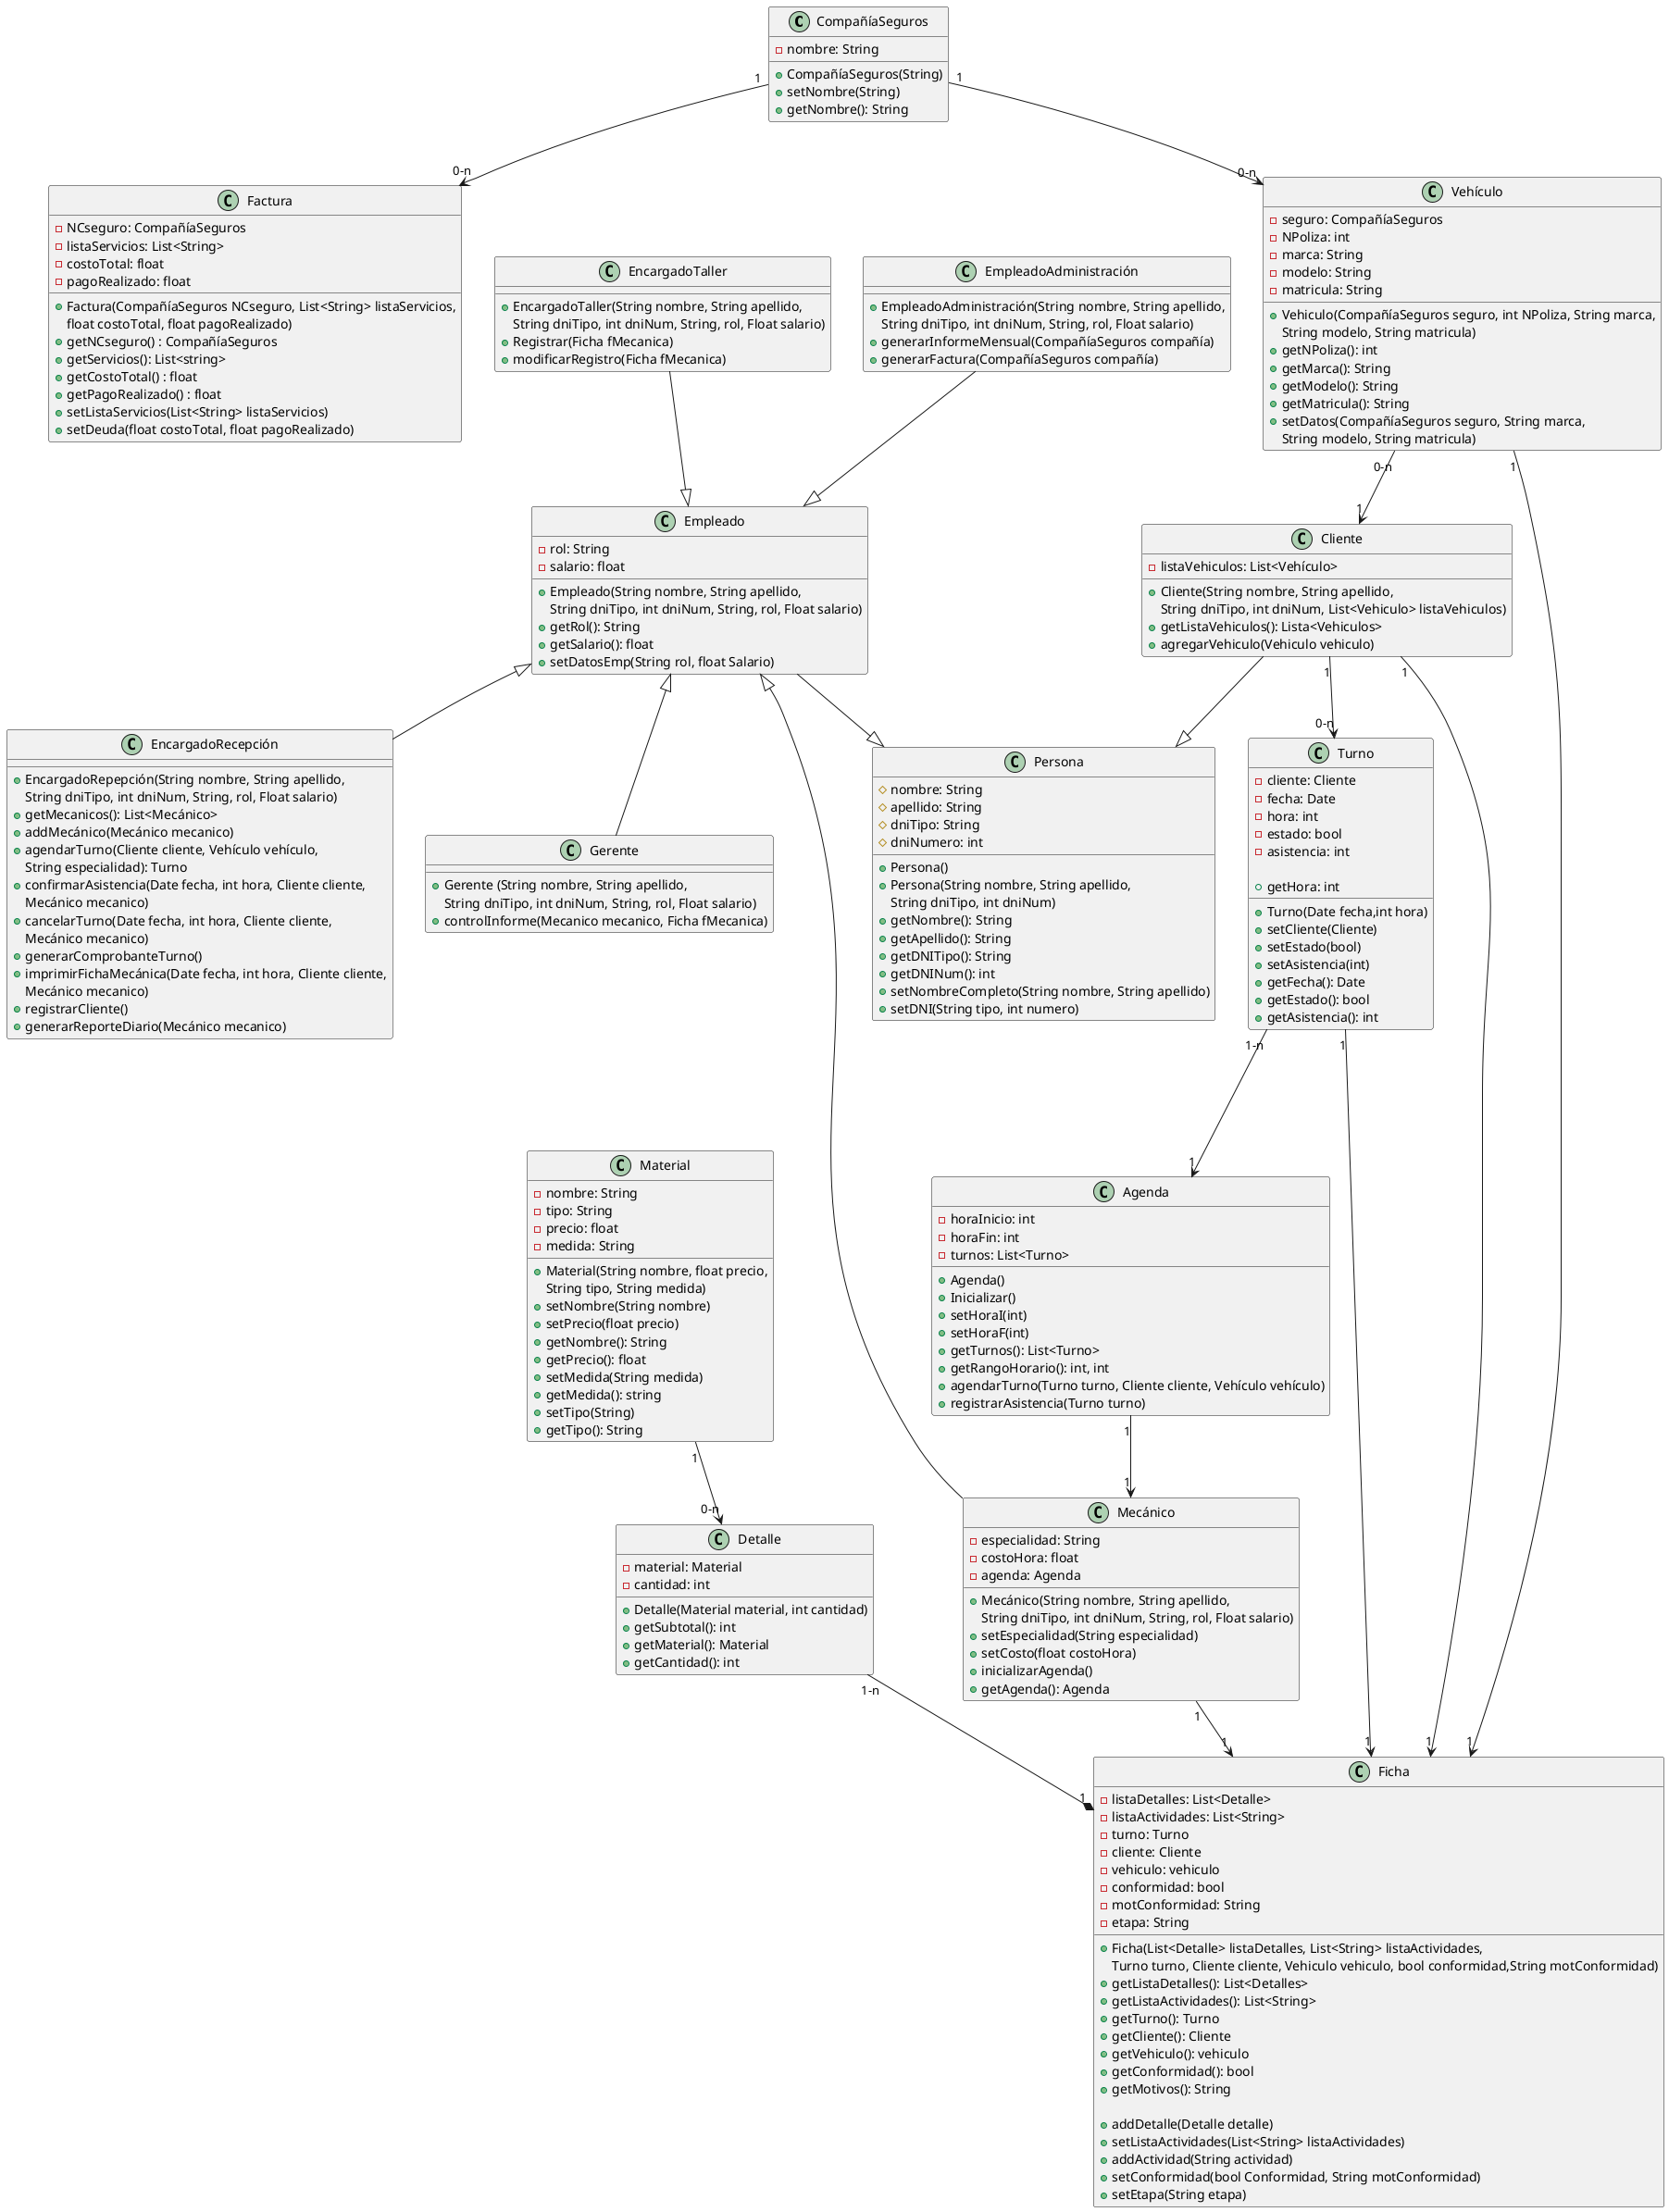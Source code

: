 @startuml Clases
class CompañíaSeguros {
	- nombre: String
    
    + CompañíaSeguros(String)
    + setNombre(String)
    + getNombre(): String
}

class Turno{
    - cliente: Cliente
    - fecha: Date
    - hora: int
    - estado: bool
    - asistencia: int

    + Turno(Date fecha,int hora)
    + setCliente(Cliente)
    + setEstado(bool)
    + setAsistencia(int)
    + getFecha(): Date
    + getHora: int
    + getEstado(): bool
    + getAsistencia(): int
}

class Detalle{
    - material: Material
    - cantidad: int

    + Detalle(Material material, int cantidad)
    + getSubtotal(): int
    + getMaterial(): Material
    + getCantidad(): int
}

class Agenda{
    - horaInicio: int
    - horaFin: int
    - turnos: List<Turno>

    + Agenda()
    + Inicializar()
    + setHoraI(int)
    + setHoraF(int)
    + getTurnos(): List<Turno>
    + getRangoHorario(): int, int
    + agendarTurno(Turno turno, Cliente cliente, Vehículo vehículo)
    + registrarAsistencia(Turno turno)
}

class Persona{
    # nombre: String
    # apellido: String
    # dniTipo: String
    # dniNumero: int

    + Persona()
    + Persona(String nombre, String apellido, 
        String dniTipo, int dniNum)
    + getNombre(): String
    + getApellido(): String
    + getDNITipo(): String
    + getDNINum(): int
    + setNombreCompleto(String nombre, String apellido)
    + setDNI(String tipo, int numero)
}

class Mecánico{
    - especialidad: String
    - costoHora: float
    - agenda: Agenda

    + Mecánico(String nombre, String apellido, 
        String dniTipo, int dniNum, String, rol, Float salario)
    + setEspecialidad(String especialidad)
    + setCosto(float costoHora)
    + inicializarAgenda()
    + getAgenda(): Agenda
}

class EncargadoRecepción{

    + EncargadoRepepción(String nombre, String apellido, 
        String dniTipo, int dniNum, String, rol, Float salario)
    + getMecanicos(): List<Mecánico>
    + addMecánico(Mecánico mecanico)
    + agendarTurno(Cliente cliente, Vehículo vehículo, 
        String especialidad): Turno
    + confirmarAsistencia(Date fecha, int hora, Cliente cliente,
        Mecánico mecanico)
    + cancelarTurno(Date fecha, int hora, Cliente cliente,
        Mecánico mecanico)
    + generarComprobanteTurno()
    + imprimirFichaMecánica(Date fecha, int hora, Cliente cliente,
        Mecánico mecanico)
    + registrarCliente()
    + generarReporteDiario(Mecánico mecanico)
}

class EmpleadoAdministración{
    
    + EmpleadoAdministración(String nombre, String apellido, 
        String dniTipo, int dniNum, String, rol, Float salario)
    + generarInformeMensual(CompañíaSeguros compañía)
    + generarFactura(CompañíaSeguros compañía)
}

class Material{
    - nombre: String
    - tipo: String
    - precio: float
    - medida: String

    + Material(String nombre, float precio, 
        String tipo, String medida)
    + setNombre(String nombre)
    + setPrecio(float precio)
    + getNombre(): String
    + getPrecio(): float
    + setMedida(String medida)
    + getMedida(): string
    + setTipo(String)
    + getTipo(): String
}

class Factura{
    - NCseguro: CompañíaSeguros
    - listaServicios: List<String>
    - costoTotal: float
    - pagoRealizado: float

    + Factura(CompañíaSeguros NCseguro, List<String> listaServicios, 
            float costoTotal, float pagoRealizado)
    + getNCseguro() : CompañíaSeguros
    + getServicios(): List<string>
    + getCostoTotal() : float
    + getPagoRealizado() : float
    + setListaServicios(List<String> listaServicios)
    + setDeuda(float costoTotal, float pagoRealizado)
}

class Ficha{
    - listaDetalles: List<Detalle>
    - listaActividades: List<String>
    - turno: Turno
    - cliente: Cliente
    - vehiculo: vehiculo
    - conformidad: bool
    - motConformidad: String
    - etapa: String

    + Ficha(List<Detalle> listaDetalles, List<String> listaActividades, 
            Turno turno, Cliente cliente, Vehiculo vehiculo, bool conformidad,String motConformidad)
    + getListaDetalles(): List<Detalles>
    + getListaActividades(): List<String>
    + getTurno(): Turno
    + getCliente(): Cliente
    + getVehiculo(): vehiculo
    + getConformidad(): bool
    + getMotivos(): String

    + addDetalle(Detalle detalle)
    + setListaActividades(List<String> listaActividades)
    + addActividad(String actividad)
    + setConformidad(bool Conformidad, String motConformidad)
    + setEtapa(String etapa)
}

class Vehículo{
    - seguro: CompañíaSeguros
    - NPoliza: int
    - marca: String
    - modelo: String
    - matricula: String

    + Vehiculo(CompañíaSeguros seguro, int NPoliza, String marca,
            String modelo, String matricula)
    + getNPoliza(): int
    + getMarca(): String
    + getModelo(): String
    + getMatricula(): String
    + setDatos(CompañíaSeguros seguro, String marca,
            String modelo, String matricula)  
}

class Cliente{
    - listaVehiculos: List<Vehículo>

    + Cliente(String nombre, String apellido, 
        String dniTipo, int dniNum, List<Vehiculo> listaVehiculos)
    + getListaVehiculos(): Lista<Vehiculos>
    + agregarVehiculo(Vehiculo vehiculo)
}

class Empleado{
    - rol: String
    - salario: float

    + Empleado(String nombre, String apellido, 
        String dniTipo, int dniNum, String, rol, Float salario)
    + getRol(): String
    + getSalario(): float
    + setDatosEmp(String rol, float Salario)
}

Class Gerente{

    + Gerente (String nombre, String apellido, 
        String dniTipo, int dniNum, String, rol, Float salario)
    + controlInforme(Mecanico mecanico, Ficha fMecanica)
}

class EncargadoTaller{

    + EncargadoTaller(String nombre, String apellido, 
        String dniTipo, int dniNum, String, rol, Float salario)
    + Registrar(Ficha fMecanica)
    + modificarRegistro(Ficha fMecanica)

}

Empleado --|> Persona
Cliente --|> Persona
Mecánico -up-|> Empleado
Gerente -up-|> Empleado
EncargadoRecepción -up-|> Empleado
EmpleadoAdministración --|> Empleado
EncargadoTaller --|> Empleado
Cliente "1" --> "0-n" Turno
Material "1" --> "0-n" Detalle
Turno "1-n" ---> "1" Agenda
Agenda "1" --> "1" Mecánico
Detalle "1-n" --* "1" Ficha
Mecánico "1" --> "1" Ficha
Cliente "1" --> "1" Ficha
Vehículo "1" --> "1" Ficha
Turno "1" --> "1" Ficha
CompañíaSeguros "1" --> "0-n" Vehículo
CompañíaSeguros "1" --> "0-n" Factura
Vehículo "0-n" --> "1" Cliente

@enduml
